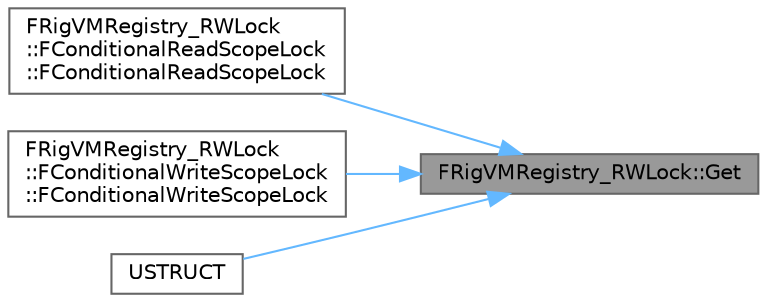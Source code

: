 digraph "FRigVMRegistry_RWLock::Get"
{
 // INTERACTIVE_SVG=YES
 // LATEX_PDF_SIZE
  bgcolor="transparent";
  edge [fontname=Helvetica,fontsize=10,labelfontname=Helvetica,labelfontsize=10];
  node [fontname=Helvetica,fontsize=10,shape=box,height=0.2,width=0.4];
  rankdir="RL";
  Node1 [id="Node000001",label="FRigVMRegistry_RWLock::Get",height=0.2,width=0.4,color="gray40", fillcolor="grey60", style="filled", fontcolor="black",tooltip=" "];
  Node1 -> Node2 [id="edge1_Node000001_Node000002",dir="back",color="steelblue1",style="solid",tooltip=" "];
  Node2 [id="Node000002",label="FRigVMRegistry_RWLock\l::FConditionalReadScopeLock\l::FConditionalReadScopeLock",height=0.2,width=0.4,color="grey40", fillcolor="white", style="filled",URL="$de/def/classFRigVMRegistry__RWLock_1_1FConditionalReadScopeLock.html#a7ea877120ce45e477357d877f5895a99",tooltip=" "];
  Node1 -> Node3 [id="edge2_Node000001_Node000003",dir="back",color="steelblue1",style="solid",tooltip=" "];
  Node3 [id="Node000003",label="FRigVMRegistry_RWLock\l::FConditionalWriteScopeLock\l::FConditionalWriteScopeLock",height=0.2,width=0.4,color="grey40", fillcolor="white", style="filled",URL="$dd/d4d/classFRigVMRegistry__RWLock_1_1FConditionalWriteScopeLock.html#a43bfe483212697fa8e08c276175a734d",tooltip=" "];
  Node1 -> Node4 [id="edge3_Node000001_Node000004",dir="back",color="steelblue1",style="solid",tooltip=" "];
  Node4 [id="Node000004",label="USTRUCT",height=0.2,width=0.4,color="grey40", fillcolor="white", style="filled",URL="$d3/d3f/RigVMTemplateNode_8h.html#a5e6eecd24d4732ece2775e9461ded2dc",tooltip=" "];
}
